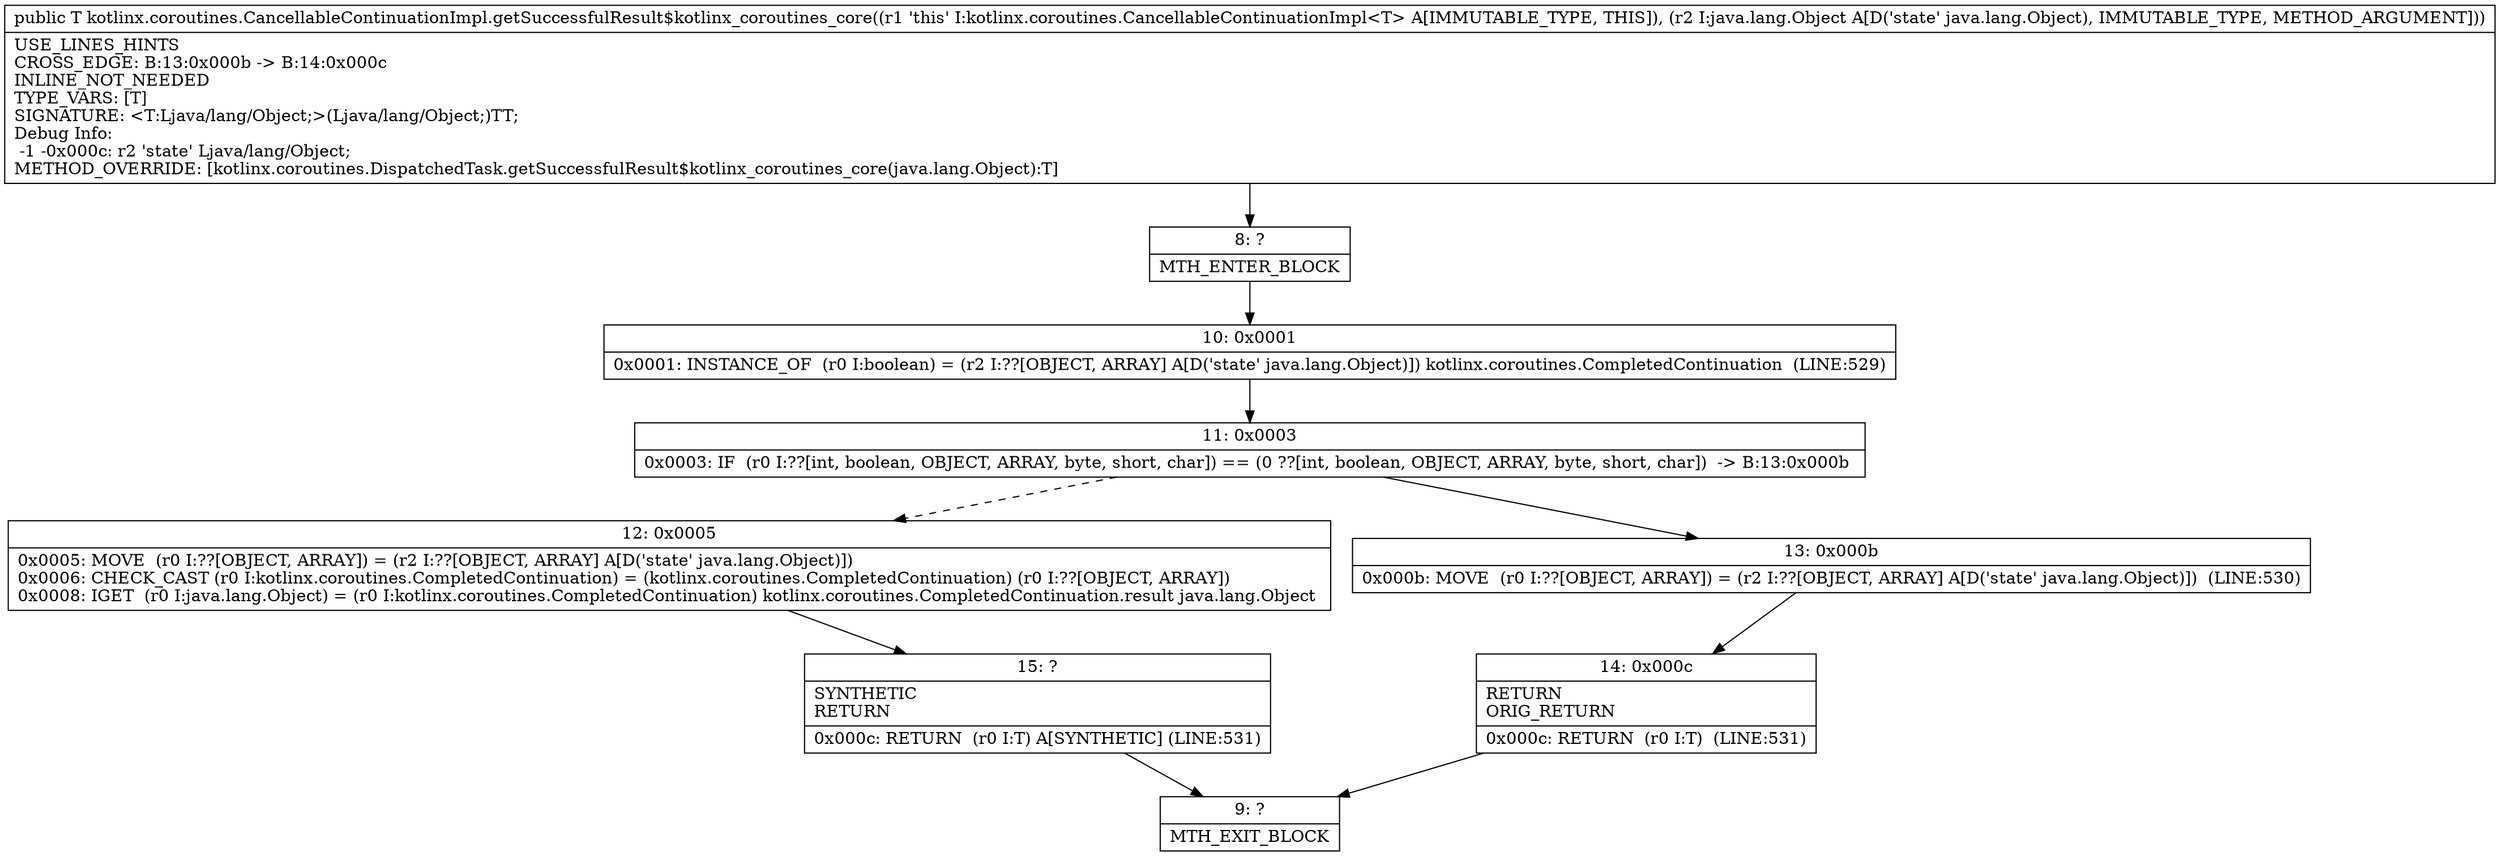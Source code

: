 digraph "CFG forkotlinx.coroutines.CancellableContinuationImpl.getSuccessfulResult$kotlinx_coroutines_core(Ljava\/lang\/Object;)Ljava\/lang\/Object;" {
Node_8 [shape=record,label="{8\:\ ?|MTH_ENTER_BLOCK\l}"];
Node_10 [shape=record,label="{10\:\ 0x0001|0x0001: INSTANCE_OF  (r0 I:boolean) = (r2 I:??[OBJECT, ARRAY] A[D('state' java.lang.Object)]) kotlinx.coroutines.CompletedContinuation  (LINE:529)\l}"];
Node_11 [shape=record,label="{11\:\ 0x0003|0x0003: IF  (r0 I:??[int, boolean, OBJECT, ARRAY, byte, short, char]) == (0 ??[int, boolean, OBJECT, ARRAY, byte, short, char])  \-\> B:13:0x000b \l}"];
Node_12 [shape=record,label="{12\:\ 0x0005|0x0005: MOVE  (r0 I:??[OBJECT, ARRAY]) = (r2 I:??[OBJECT, ARRAY] A[D('state' java.lang.Object)]) \l0x0006: CHECK_CAST (r0 I:kotlinx.coroutines.CompletedContinuation) = (kotlinx.coroutines.CompletedContinuation) (r0 I:??[OBJECT, ARRAY]) \l0x0008: IGET  (r0 I:java.lang.Object) = (r0 I:kotlinx.coroutines.CompletedContinuation) kotlinx.coroutines.CompletedContinuation.result java.lang.Object \l}"];
Node_15 [shape=record,label="{15\:\ ?|SYNTHETIC\lRETURN\l|0x000c: RETURN  (r0 I:T) A[SYNTHETIC] (LINE:531)\l}"];
Node_9 [shape=record,label="{9\:\ ?|MTH_EXIT_BLOCK\l}"];
Node_13 [shape=record,label="{13\:\ 0x000b|0x000b: MOVE  (r0 I:??[OBJECT, ARRAY]) = (r2 I:??[OBJECT, ARRAY] A[D('state' java.lang.Object)])  (LINE:530)\l}"];
Node_14 [shape=record,label="{14\:\ 0x000c|RETURN\lORIG_RETURN\l|0x000c: RETURN  (r0 I:T)  (LINE:531)\l}"];
MethodNode[shape=record,label="{public T kotlinx.coroutines.CancellableContinuationImpl.getSuccessfulResult$kotlinx_coroutines_core((r1 'this' I:kotlinx.coroutines.CancellableContinuationImpl\<T\> A[IMMUTABLE_TYPE, THIS]), (r2 I:java.lang.Object A[D('state' java.lang.Object), IMMUTABLE_TYPE, METHOD_ARGUMENT]))  | USE_LINES_HINTS\lCROSS_EDGE: B:13:0x000b \-\> B:14:0x000c\lINLINE_NOT_NEEDED\lTYPE_VARS: [T]\lSIGNATURE: \<T:Ljava\/lang\/Object;\>(Ljava\/lang\/Object;)TT;\lDebug Info:\l  \-1 \-0x000c: r2 'state' Ljava\/lang\/Object;\lMETHOD_OVERRIDE: [kotlinx.coroutines.DispatchedTask.getSuccessfulResult$kotlinx_coroutines_core(java.lang.Object):T]\l}"];
MethodNode -> Node_8;Node_8 -> Node_10;
Node_10 -> Node_11;
Node_11 -> Node_12[style=dashed];
Node_11 -> Node_13;
Node_12 -> Node_15;
Node_15 -> Node_9;
Node_13 -> Node_14;
Node_14 -> Node_9;
}

